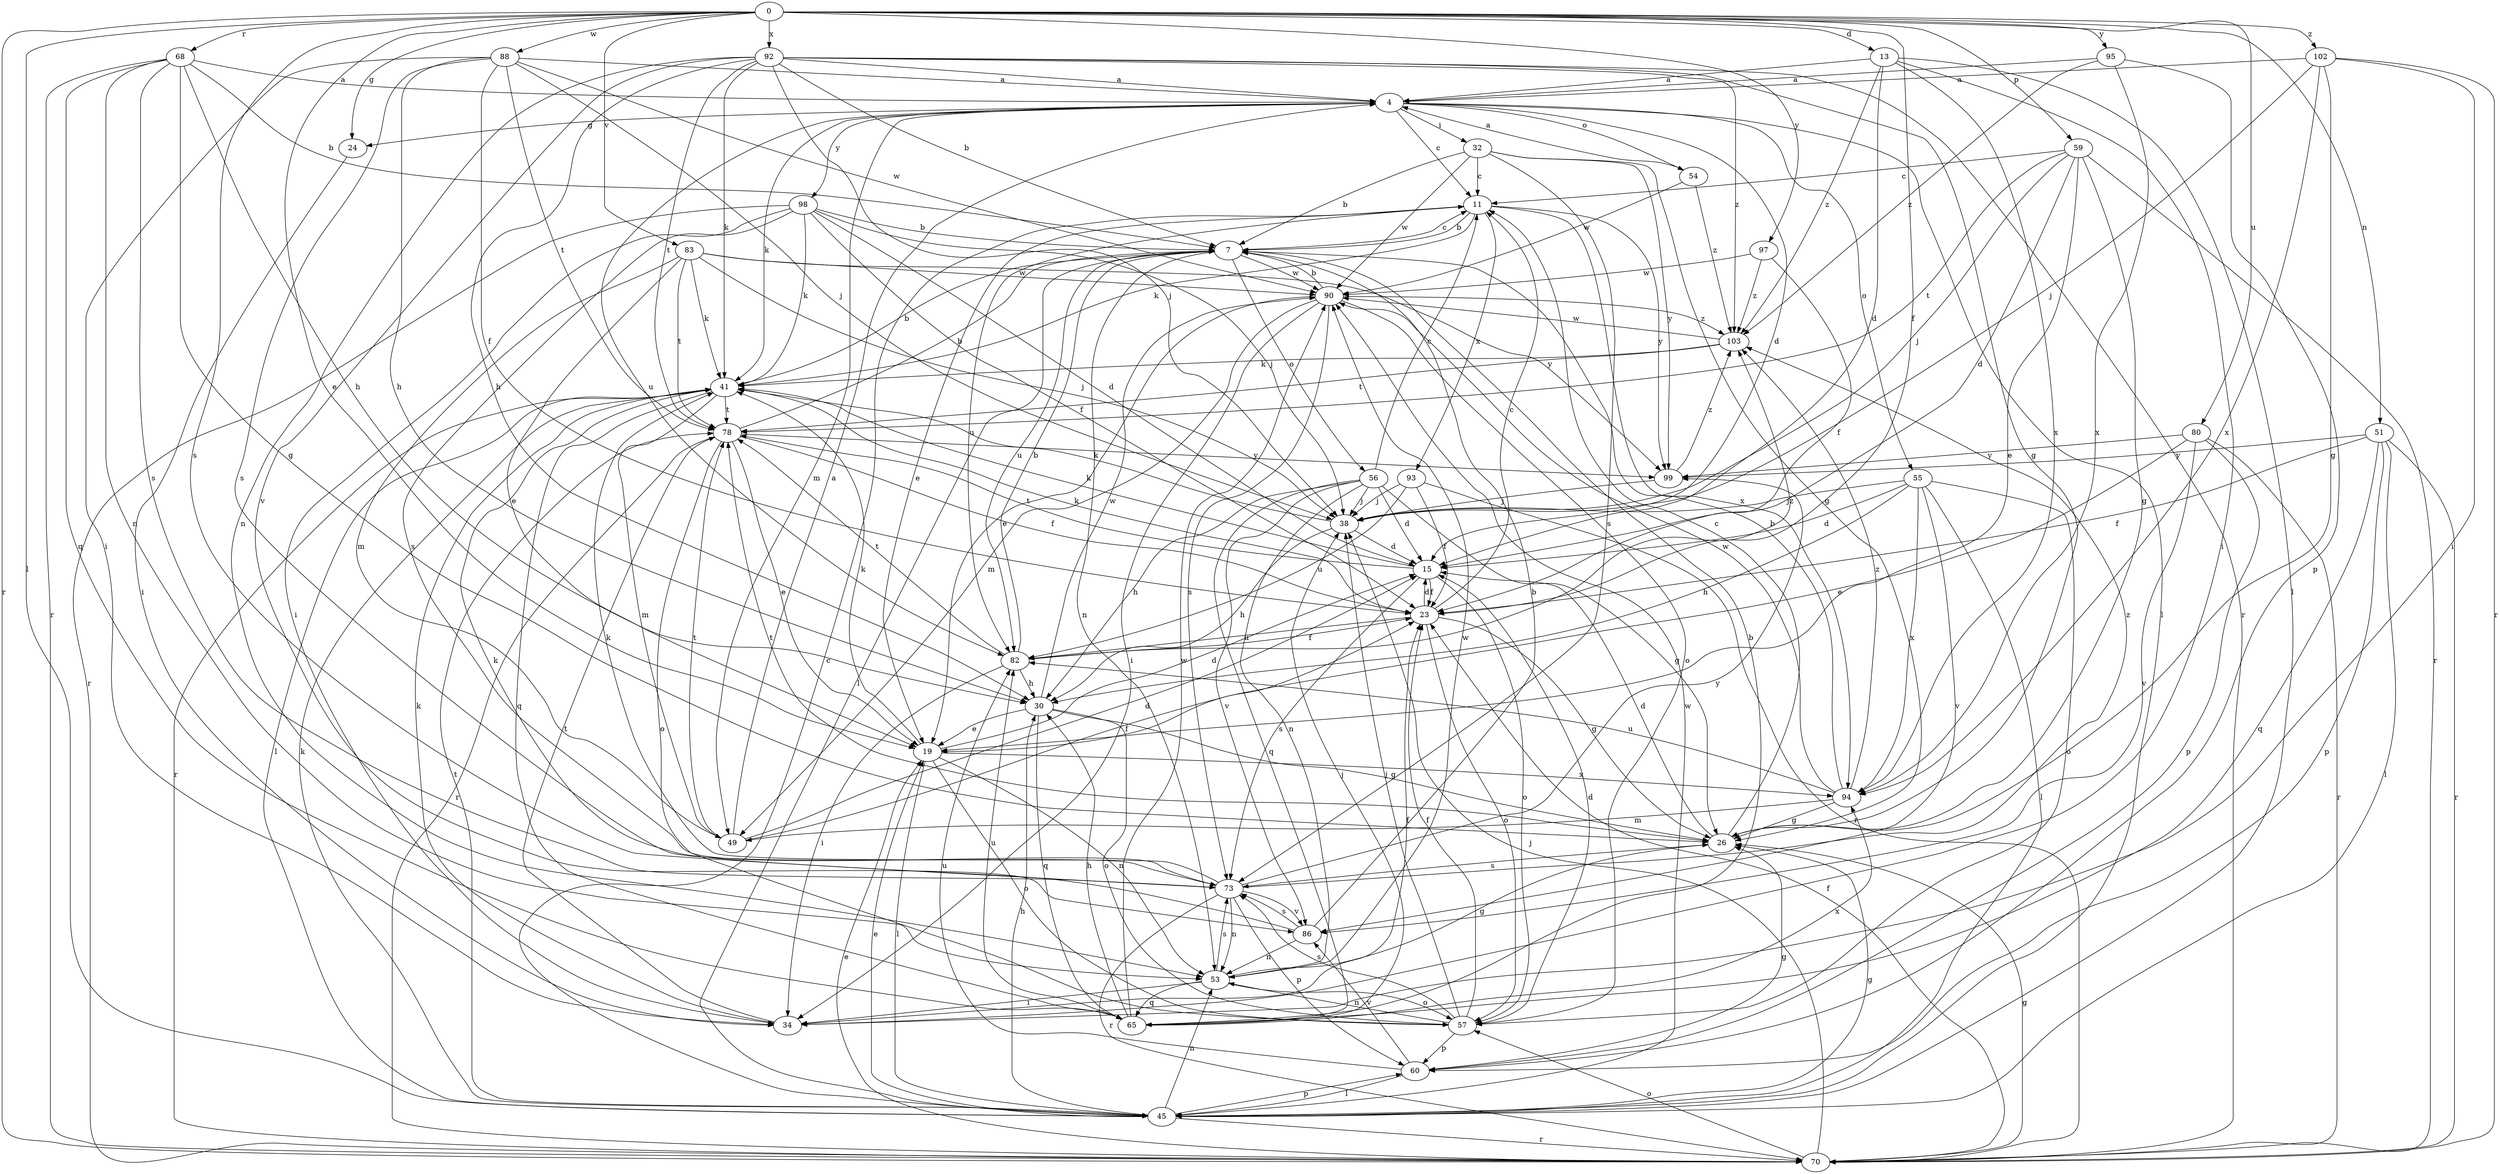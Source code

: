strict digraph  {
0;
4;
7;
11;
13;
15;
19;
23;
24;
26;
30;
32;
34;
38;
41;
45;
49;
51;
53;
54;
55;
56;
57;
59;
60;
65;
68;
70;
73;
78;
80;
82;
83;
86;
88;
90;
92;
93;
94;
95;
97;
98;
99;
102;
103;
0 -> 13  [label=d];
0 -> 19  [label=e];
0 -> 23  [label=f];
0 -> 24  [label=g];
0 -> 45  [label=l];
0 -> 51  [label=n];
0 -> 59  [label=p];
0 -> 68  [label=r];
0 -> 70  [label=r];
0 -> 73  [label=s];
0 -> 80  [label=u];
0 -> 83  [label=v];
0 -> 88  [label=w];
0 -> 92  [label=x];
0 -> 95  [label=y];
0 -> 97  [label=y];
0 -> 102  [label=z];
4 -> 11  [label=c];
4 -> 15  [label=d];
4 -> 24  [label=g];
4 -> 32  [label=i];
4 -> 41  [label=k];
4 -> 45  [label=l];
4 -> 49  [label=m];
4 -> 54  [label=o];
4 -> 55  [label=o];
4 -> 82  [label=u];
4 -> 98  [label=y];
7 -> 11  [label=c];
7 -> 45  [label=l];
7 -> 53  [label=n];
7 -> 56  [label=o];
7 -> 82  [label=u];
7 -> 90  [label=w];
11 -> 7  [label=b];
11 -> 19  [label=e];
11 -> 41  [label=k];
11 -> 82  [label=u];
11 -> 93  [label=x];
11 -> 94  [label=x];
11 -> 99  [label=y];
13 -> 4  [label=a];
13 -> 15  [label=d];
13 -> 34  [label=i];
13 -> 45  [label=l];
13 -> 94  [label=x];
13 -> 103  [label=z];
15 -> 23  [label=f];
15 -> 41  [label=k];
15 -> 57  [label=o];
15 -> 73  [label=s];
15 -> 78  [label=t];
19 -> 15  [label=d];
19 -> 41  [label=k];
19 -> 45  [label=l];
19 -> 53  [label=n];
19 -> 57  [label=o];
19 -> 94  [label=x];
23 -> 11  [label=c];
23 -> 15  [label=d];
23 -> 26  [label=g];
23 -> 41  [label=k];
23 -> 57  [label=o];
23 -> 82  [label=u];
24 -> 34  [label=i];
26 -> 11  [label=c];
26 -> 15  [label=d];
26 -> 73  [label=s];
26 -> 78  [label=t];
30 -> 19  [label=e];
30 -> 26  [label=g];
30 -> 57  [label=o];
30 -> 65  [label=q];
30 -> 90  [label=w];
32 -> 7  [label=b];
32 -> 11  [label=c];
32 -> 26  [label=g];
32 -> 73  [label=s];
32 -> 90  [label=w];
32 -> 99  [label=y];
34 -> 23  [label=f];
34 -> 41  [label=k];
34 -> 78  [label=t];
38 -> 15  [label=d];
38 -> 30  [label=h];
38 -> 41  [label=k];
41 -> 7  [label=b];
41 -> 45  [label=l];
41 -> 49  [label=m];
41 -> 65  [label=q];
41 -> 70  [label=r];
41 -> 78  [label=t];
45 -> 11  [label=c];
45 -> 19  [label=e];
45 -> 26  [label=g];
45 -> 30  [label=h];
45 -> 41  [label=k];
45 -> 53  [label=n];
45 -> 60  [label=p];
45 -> 70  [label=r];
45 -> 78  [label=t];
45 -> 90  [label=w];
49 -> 4  [label=a];
49 -> 15  [label=d];
49 -> 23  [label=f];
49 -> 78  [label=t];
51 -> 23  [label=f];
51 -> 45  [label=l];
51 -> 60  [label=p];
51 -> 65  [label=q];
51 -> 70  [label=r];
51 -> 99  [label=y];
53 -> 26  [label=g];
53 -> 34  [label=i];
53 -> 57  [label=o];
53 -> 65  [label=q];
53 -> 73  [label=s];
53 -> 90  [label=w];
54 -> 4  [label=a];
54 -> 90  [label=w];
54 -> 103  [label=z];
55 -> 15  [label=d];
55 -> 30  [label=h];
55 -> 38  [label=j];
55 -> 45  [label=l];
55 -> 57  [label=o];
55 -> 86  [label=v];
55 -> 94  [label=x];
56 -> 11  [label=c];
56 -> 15  [label=d];
56 -> 26  [label=g];
56 -> 30  [label=h];
56 -> 38  [label=j];
56 -> 53  [label=n];
56 -> 65  [label=q];
56 -> 86  [label=v];
57 -> 15  [label=d];
57 -> 23  [label=f];
57 -> 38  [label=j];
57 -> 53  [label=n];
57 -> 60  [label=p];
57 -> 73  [label=s];
59 -> 11  [label=c];
59 -> 15  [label=d];
59 -> 19  [label=e];
59 -> 26  [label=g];
59 -> 38  [label=j];
59 -> 70  [label=r];
59 -> 78  [label=t];
60 -> 26  [label=g];
60 -> 45  [label=l];
60 -> 82  [label=u];
60 -> 86  [label=v];
65 -> 7  [label=b];
65 -> 30  [label=h];
65 -> 38  [label=j];
65 -> 82  [label=u];
65 -> 90  [label=w];
65 -> 94  [label=x];
68 -> 4  [label=a];
68 -> 7  [label=b];
68 -> 26  [label=g];
68 -> 30  [label=h];
68 -> 53  [label=n];
68 -> 65  [label=q];
68 -> 70  [label=r];
68 -> 73  [label=s];
70 -> 19  [label=e];
70 -> 23  [label=f];
70 -> 26  [label=g];
70 -> 38  [label=j];
70 -> 57  [label=o];
73 -> 41  [label=k];
73 -> 53  [label=n];
73 -> 60  [label=p];
73 -> 70  [label=r];
73 -> 86  [label=v];
73 -> 99  [label=y];
73 -> 103  [label=z];
78 -> 7  [label=b];
78 -> 19  [label=e];
78 -> 23  [label=f];
78 -> 57  [label=o];
78 -> 70  [label=r];
78 -> 99  [label=y];
80 -> 19  [label=e];
80 -> 60  [label=p];
80 -> 70  [label=r];
80 -> 86  [label=v];
80 -> 99  [label=y];
82 -> 7  [label=b];
82 -> 23  [label=f];
82 -> 30  [label=h];
82 -> 34  [label=i];
82 -> 78  [label=t];
82 -> 103  [label=z];
83 -> 19  [label=e];
83 -> 38  [label=j];
83 -> 41  [label=k];
83 -> 49  [label=m];
83 -> 78  [label=t];
83 -> 90  [label=w];
83 -> 99  [label=y];
86 -> 7  [label=b];
86 -> 41  [label=k];
86 -> 53  [label=n];
86 -> 73  [label=s];
88 -> 4  [label=a];
88 -> 23  [label=f];
88 -> 30  [label=h];
88 -> 34  [label=i];
88 -> 38  [label=j];
88 -> 73  [label=s];
88 -> 78  [label=t];
88 -> 90  [label=w];
90 -> 7  [label=b];
90 -> 19  [label=e];
90 -> 34  [label=i];
90 -> 49  [label=m];
90 -> 57  [label=o];
90 -> 73  [label=s];
90 -> 103  [label=z];
92 -> 4  [label=a];
92 -> 7  [label=b];
92 -> 26  [label=g];
92 -> 30  [label=h];
92 -> 38  [label=j];
92 -> 41  [label=k];
92 -> 53  [label=n];
92 -> 70  [label=r];
92 -> 78  [label=t];
92 -> 86  [label=v];
92 -> 103  [label=z];
93 -> 23  [label=f];
93 -> 38  [label=j];
93 -> 70  [label=r];
93 -> 82  [label=u];
94 -> 7  [label=b];
94 -> 26  [label=g];
94 -> 49  [label=m];
94 -> 82  [label=u];
94 -> 90  [label=w];
94 -> 103  [label=z];
95 -> 4  [label=a];
95 -> 60  [label=p];
95 -> 94  [label=x];
95 -> 103  [label=z];
97 -> 23  [label=f];
97 -> 90  [label=w];
97 -> 103  [label=z];
98 -> 7  [label=b];
98 -> 15  [label=d];
98 -> 23  [label=f];
98 -> 34  [label=i];
98 -> 38  [label=j];
98 -> 41  [label=k];
98 -> 70  [label=r];
98 -> 73  [label=s];
99 -> 38  [label=j];
99 -> 103  [label=z];
102 -> 4  [label=a];
102 -> 26  [label=g];
102 -> 34  [label=i];
102 -> 38  [label=j];
102 -> 70  [label=r];
102 -> 94  [label=x];
103 -> 41  [label=k];
103 -> 78  [label=t];
103 -> 90  [label=w];
}
